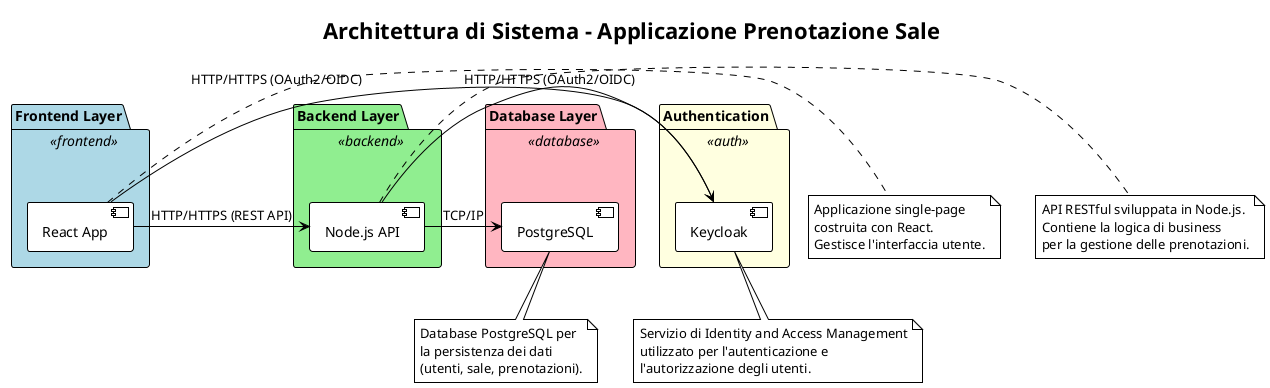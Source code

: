 @startuml booking-system-architecture
!theme plain
title Architettura di Sistema - Applicazione Prenotazione Sale

' Definizione degli stili per i diversi layer
skinparam package {
    BackgroundColor<<frontend>> LightBlue
    BackgroundColor<<backend>> LightGreen
    BackgroundColor<<database>> LightPink
    BackgroundColor<<auth>> LightYellow
}

package "Frontend Layer" <<frontend>> {
    [React App] as Frontend
}

package "Backend Layer" <<backend>> {
    [Node.js API] as Backend
}

package "Database Layer" <<database>> {
    [PostgreSQL] as DB
}

package "Authentication" <<auth>> {
    [Keycloak] as Keycloak
}

' Connessioni
Frontend -> Backend : HTTP/HTTPS (REST API)
Backend -> DB : TCP/IP
Backend -> Keycloak : HTTP/HTTPS (OAuth2/OIDC)
Frontend -> Keycloak : HTTP/HTTPS (OAuth2/OIDC)


' Note
note right of Frontend
  Applicazione single-page
  costruita con React.
  Gestisce l'interfaccia utente.
end note

note right of Backend
  API RESTful sviluppata in Node.js.
  Contiene la logica di business
  per la gestione delle prenotazioni.
end note

note bottom of DB
  Database PostgreSQL per
  la persistenza dei dati
  (utenti, sale, prenotazioni).
end note

note bottom of Keycloak
  Servizio di Identity and Access Management
  utilizzato per l'autenticazione e
  l'autorizzazione degli utenti.
end note
@enduml

